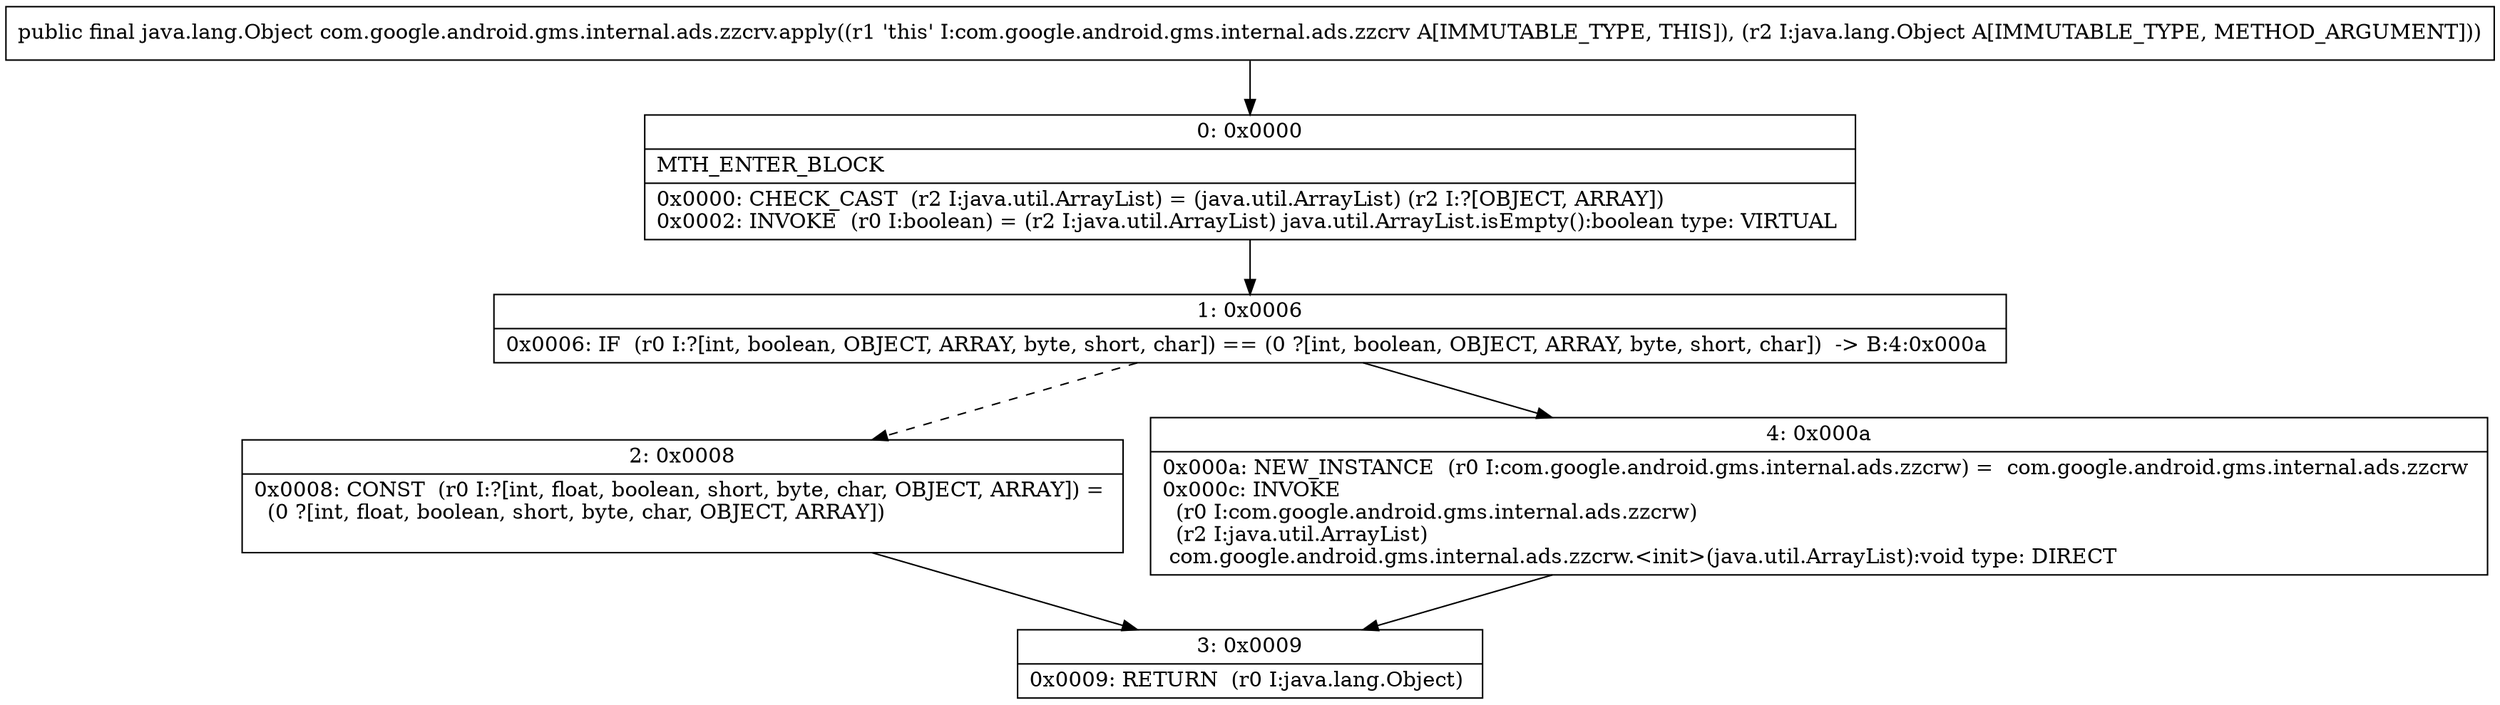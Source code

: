 digraph "CFG forcom.google.android.gms.internal.ads.zzcrv.apply(Ljava\/lang\/Object;)Ljava\/lang\/Object;" {
Node_0 [shape=record,label="{0\:\ 0x0000|MTH_ENTER_BLOCK\l|0x0000: CHECK_CAST  (r2 I:java.util.ArrayList) = (java.util.ArrayList) (r2 I:?[OBJECT, ARRAY]) \l0x0002: INVOKE  (r0 I:boolean) = (r2 I:java.util.ArrayList) java.util.ArrayList.isEmpty():boolean type: VIRTUAL \l}"];
Node_1 [shape=record,label="{1\:\ 0x0006|0x0006: IF  (r0 I:?[int, boolean, OBJECT, ARRAY, byte, short, char]) == (0 ?[int, boolean, OBJECT, ARRAY, byte, short, char])  \-\> B:4:0x000a \l}"];
Node_2 [shape=record,label="{2\:\ 0x0008|0x0008: CONST  (r0 I:?[int, float, boolean, short, byte, char, OBJECT, ARRAY]) = \l  (0 ?[int, float, boolean, short, byte, char, OBJECT, ARRAY])\l \l}"];
Node_3 [shape=record,label="{3\:\ 0x0009|0x0009: RETURN  (r0 I:java.lang.Object) \l}"];
Node_4 [shape=record,label="{4\:\ 0x000a|0x000a: NEW_INSTANCE  (r0 I:com.google.android.gms.internal.ads.zzcrw) =  com.google.android.gms.internal.ads.zzcrw \l0x000c: INVOKE  \l  (r0 I:com.google.android.gms.internal.ads.zzcrw)\l  (r2 I:java.util.ArrayList)\l com.google.android.gms.internal.ads.zzcrw.\<init\>(java.util.ArrayList):void type: DIRECT \l}"];
MethodNode[shape=record,label="{public final java.lang.Object com.google.android.gms.internal.ads.zzcrv.apply((r1 'this' I:com.google.android.gms.internal.ads.zzcrv A[IMMUTABLE_TYPE, THIS]), (r2 I:java.lang.Object A[IMMUTABLE_TYPE, METHOD_ARGUMENT])) }"];
MethodNode -> Node_0;
Node_0 -> Node_1;
Node_1 -> Node_2[style=dashed];
Node_1 -> Node_4;
Node_2 -> Node_3;
Node_4 -> Node_3;
}

